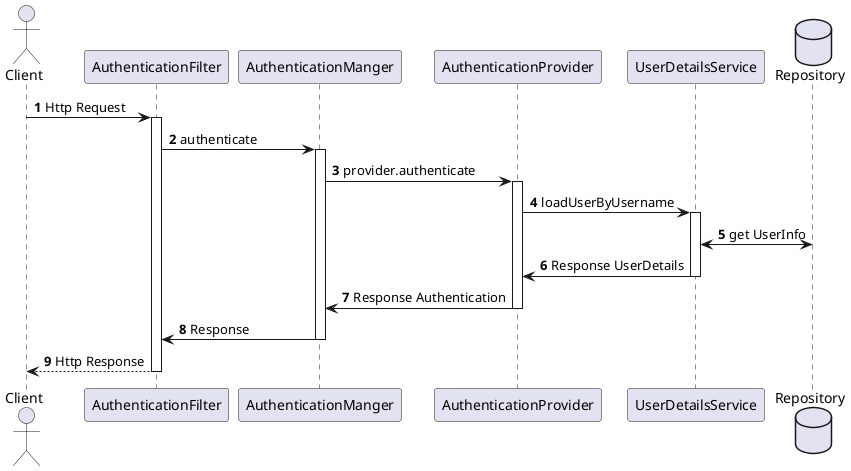 @startuml
'https://plantuml.com/sequence-diagram
autonumber
actor Client

Client -> AuthenticationFilter: Http Request

activate AuthenticationFilter
AuthenticationFilter -> AuthenticationManger: authenticate

activate AuthenticationManger
AuthenticationManger -> AuthenticationProvider: provider.authenticate

activate AuthenticationProvider
AuthenticationProvider -> UserDetailsService: loadUserByUsername

database Repository

activate UserDetailsService
UserDetailsService <-> Repository : get UserInfo
AuthenticationProvider <- UserDetailsService: Response UserDetails

deactivate UserDetailsService
AuthenticationManger <- AuthenticationProvider: Response Authentication
deactivate AuthenticationProvider
AuthenticationFilter <- AuthenticationManger: Response
deactivate AuthenticationManger
Client <-- AuthenticationFilter: Http Response
deactivate AuthenticationFilter
@enduml